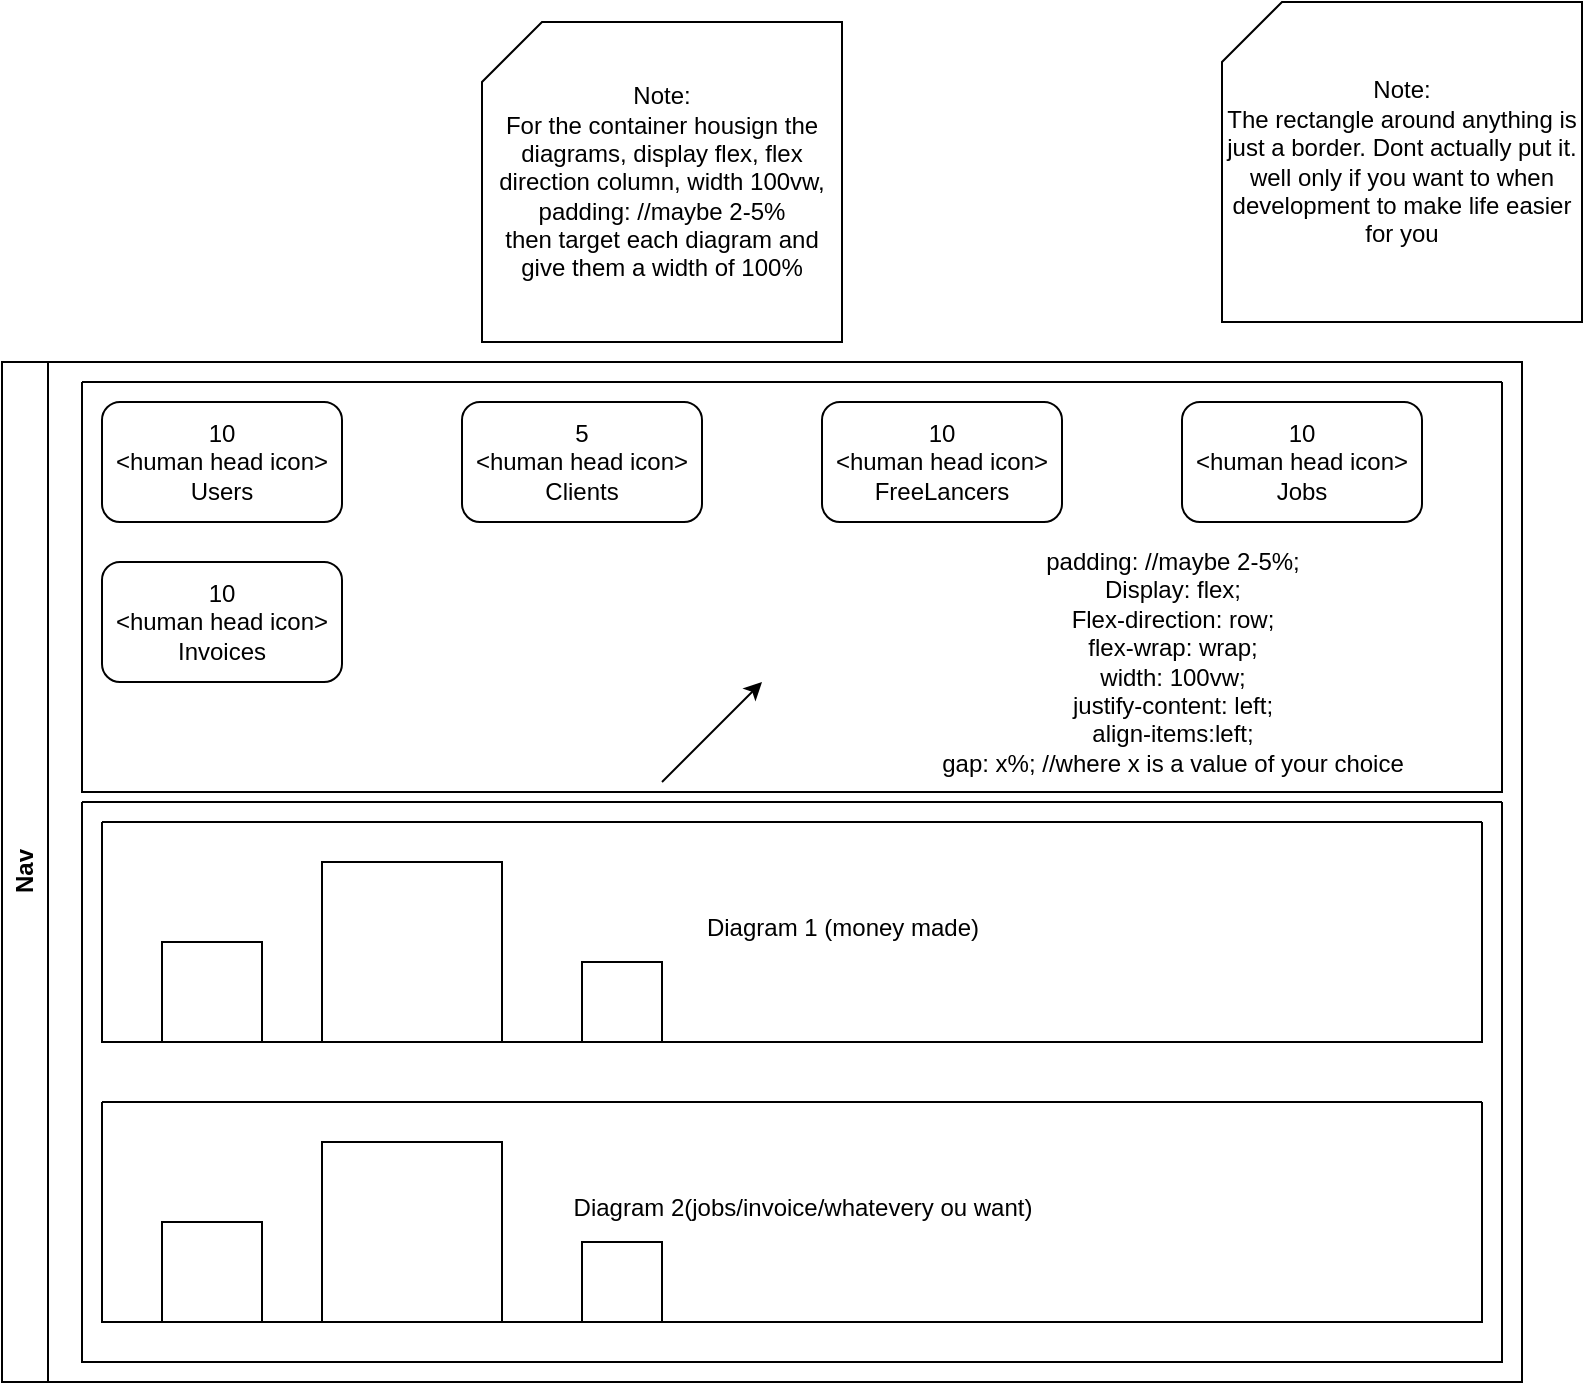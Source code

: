 <mxfile version="21.2.8" type="device">
  <diagram name="Page-1" id="VFz27hMHDYGpMim2dJtR">
    <mxGraphModel dx="1016" dy="1754" grid="1" gridSize="10" guides="1" tooltips="1" connect="1" arrows="1" fold="1" page="1" pageScale="1" pageWidth="850" pageHeight="1100" math="0" shadow="0">
      <root>
        <mxCell id="0" />
        <mxCell id="1" parent="0" />
        <mxCell id="UBF2wBD2h08HH9VRfb22-3" value="Nav" style="swimlane;horizontal=0;whiteSpace=wrap;html=1;" vertex="1" parent="1">
          <mxGeometry x="190" y="110" width="760" height="510" as="geometry" />
        </mxCell>
        <mxCell id="UBF2wBD2h08HH9VRfb22-4" value="10&lt;br&gt;&amp;lt;human head icon&amp;gt;&lt;br&gt;Users" style="rounded=1;whiteSpace=wrap;html=1;" vertex="1" parent="UBF2wBD2h08HH9VRfb22-3">
          <mxGeometry x="50" y="20" width="120" height="60" as="geometry" />
        </mxCell>
        <mxCell id="UBF2wBD2h08HH9VRfb22-5" value="5&lt;br style=&quot;border-color: var(--border-color);&quot;&gt;&amp;lt;human head icon&amp;gt;&lt;br&gt;Clients" style="rounded=1;whiteSpace=wrap;html=1;" vertex="1" parent="UBF2wBD2h08HH9VRfb22-3">
          <mxGeometry x="230" y="20" width="120" height="60" as="geometry" />
        </mxCell>
        <mxCell id="UBF2wBD2h08HH9VRfb22-6" value="10&lt;br style=&quot;border-color: var(--border-color);&quot;&gt;&amp;lt;human head icon&amp;gt;&lt;br&gt;FreeLancers" style="rounded=1;whiteSpace=wrap;html=1;" vertex="1" parent="UBF2wBD2h08HH9VRfb22-3">
          <mxGeometry x="410" y="20" width="120" height="60" as="geometry" />
        </mxCell>
        <mxCell id="UBF2wBD2h08HH9VRfb22-7" value="10&lt;br style=&quot;border-color: var(--border-color);&quot;&gt;&amp;lt;human head icon&amp;gt;&lt;br&gt;Jobs" style="rounded=1;whiteSpace=wrap;html=1;" vertex="1" parent="UBF2wBD2h08HH9VRfb22-3">
          <mxGeometry x="590" y="20" width="120" height="60" as="geometry" />
        </mxCell>
        <mxCell id="UBF2wBD2h08HH9VRfb22-8" value="10&lt;br style=&quot;border-color: var(--border-color);&quot;&gt;&amp;lt;human head icon&amp;gt;&lt;br&gt;Invoices" style="rounded=1;whiteSpace=wrap;html=1;" vertex="1" parent="UBF2wBD2h08HH9VRfb22-3">
          <mxGeometry x="50" y="100" width="120" height="60" as="geometry" />
        </mxCell>
        <mxCell id="UBF2wBD2h08HH9VRfb22-9" value="" style="swimlane;startSize=0;" vertex="1" parent="UBF2wBD2h08HH9VRfb22-3">
          <mxGeometry x="40" y="10" width="710" height="205" as="geometry" />
        </mxCell>
        <mxCell id="UBF2wBD2h08HH9VRfb22-10" value="padding: //maybe 2-5%;&lt;br&gt;Display: flex;&lt;br&gt;Flex-direction: row;&lt;br&gt;flex-wrap: wrap;&lt;br&gt;width: 100vw;&lt;br&gt;justify-content: left;&lt;br&gt;align-items:left;&lt;br&gt;gap: x%; //where x is a value of your choice" style="text;html=1;align=center;verticalAlign=middle;resizable=0;points=[];autosize=1;strokeColor=none;fillColor=none;" vertex="1" parent="UBF2wBD2h08HH9VRfb22-9">
          <mxGeometry x="420" y="75" width="250" height="130" as="geometry" />
        </mxCell>
        <mxCell id="UBF2wBD2h08HH9VRfb22-14" value="" style="swimlane;startSize=0;" vertex="1" parent="UBF2wBD2h08HH9VRfb22-3">
          <mxGeometry x="50" y="370" width="690" height="110" as="geometry" />
        </mxCell>
        <mxCell id="UBF2wBD2h08HH9VRfb22-17" value="" style="whiteSpace=wrap;html=1;aspect=fixed;" vertex="1" parent="UBF2wBD2h08HH9VRfb22-14">
          <mxGeometry x="30" y="60" width="50" height="50" as="geometry" />
        </mxCell>
        <mxCell id="UBF2wBD2h08HH9VRfb22-18" value="" style="whiteSpace=wrap;html=1;aspect=fixed;" vertex="1" parent="UBF2wBD2h08HH9VRfb22-14">
          <mxGeometry x="110" y="20" width="90" height="90" as="geometry" />
        </mxCell>
        <mxCell id="UBF2wBD2h08HH9VRfb22-19" value="" style="whiteSpace=wrap;html=1;aspect=fixed;" vertex="1" parent="UBF2wBD2h08HH9VRfb22-14">
          <mxGeometry x="240" y="70" width="40" height="40" as="geometry" />
        </mxCell>
        <mxCell id="UBF2wBD2h08HH9VRfb22-21" value="" style="swimlane;startSize=0;" vertex="1" parent="UBF2wBD2h08HH9VRfb22-3">
          <mxGeometry x="50" y="230" width="690" height="110" as="geometry" />
        </mxCell>
        <mxCell id="UBF2wBD2h08HH9VRfb22-22" value="" style="whiteSpace=wrap;html=1;aspect=fixed;" vertex="1" parent="UBF2wBD2h08HH9VRfb22-21">
          <mxGeometry x="30" y="60" width="50" height="50" as="geometry" />
        </mxCell>
        <mxCell id="UBF2wBD2h08HH9VRfb22-23" value="" style="whiteSpace=wrap;html=1;aspect=fixed;" vertex="1" parent="UBF2wBD2h08HH9VRfb22-21">
          <mxGeometry x="110" y="20" width="90" height="90" as="geometry" />
        </mxCell>
        <mxCell id="UBF2wBD2h08HH9VRfb22-24" value="" style="whiteSpace=wrap;html=1;aspect=fixed;" vertex="1" parent="UBF2wBD2h08HH9VRfb22-21">
          <mxGeometry x="240" y="70" width="40" height="40" as="geometry" />
        </mxCell>
        <mxCell id="UBF2wBD2h08HH9VRfb22-26" value="" style="swimlane;startSize=0;" vertex="1" parent="UBF2wBD2h08HH9VRfb22-3">
          <mxGeometry x="40" y="220" width="710" height="280" as="geometry" />
        </mxCell>
        <mxCell id="UBF2wBD2h08HH9VRfb22-12" value="Note:&lt;br&gt;The rectangle around anything is just a border. Dont actually put it. well only if you want to when development to make life easier for you" style="shape=card;whiteSpace=wrap;html=1;" vertex="1" parent="1">
          <mxGeometry x="800" y="-70" width="180" height="160" as="geometry" />
        </mxCell>
        <mxCell id="UBF2wBD2h08HH9VRfb22-16" value="" style="endArrow=classic;html=1;rounded=0;" edge="1" parent="1">
          <mxGeometry width="50" height="50" relative="1" as="geometry">
            <mxPoint x="520" y="320" as="sourcePoint" />
            <mxPoint x="570" y="270" as="targetPoint" />
          </mxGeometry>
        </mxCell>
        <mxCell id="UBF2wBD2h08HH9VRfb22-20" value="Diagram 1 (money made)" style="text;html=1;align=center;verticalAlign=middle;resizable=0;points=[];autosize=1;strokeColor=none;fillColor=none;" vertex="1" parent="1">
          <mxGeometry x="530" y="378" width="160" height="30" as="geometry" />
        </mxCell>
        <mxCell id="UBF2wBD2h08HH9VRfb22-25" value="Diagram 2(jobs/invoice/whatevery ou want)" style="text;html=1;align=center;verticalAlign=middle;resizable=0;points=[];autosize=1;strokeColor=none;fillColor=none;" vertex="1" parent="1">
          <mxGeometry x="465" y="518" width="250" height="30" as="geometry" />
        </mxCell>
        <mxCell id="UBF2wBD2h08HH9VRfb22-28" value="Note:&lt;br&gt;For the container housign the diagrams, display flex, flex direction column, width 100vw,&lt;br&gt;padding: //maybe 2-5%&lt;br&gt;then target each diagram and give them a width of 100%" style="shape=card;whiteSpace=wrap;html=1;" vertex="1" parent="1">
          <mxGeometry x="430" y="-60" width="180" height="160" as="geometry" />
        </mxCell>
      </root>
    </mxGraphModel>
  </diagram>
</mxfile>
